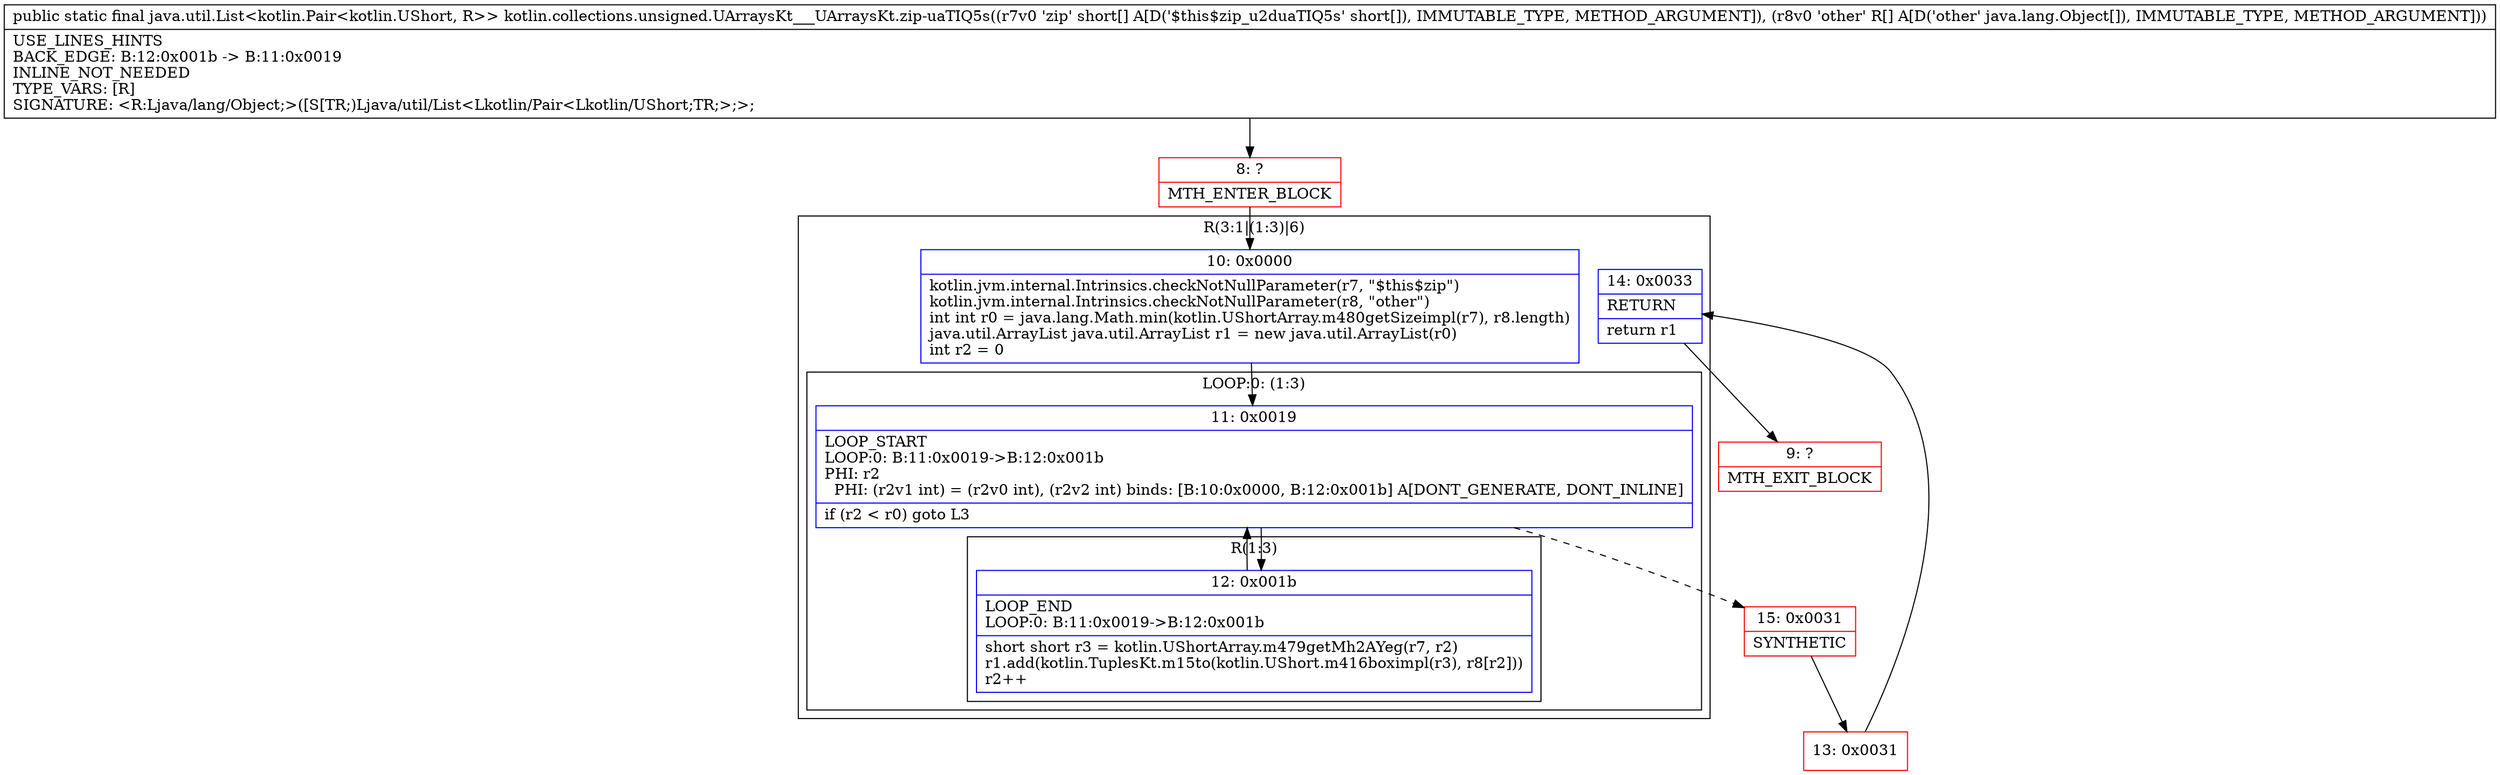 digraph "CFG forkotlin.collections.unsigned.UArraysKt___UArraysKt.zip\-uaTIQ5s([S[Ljava\/lang\/Object;)Ljava\/util\/List;" {
subgraph cluster_Region_405422389 {
label = "R(3:1|(1:3)|6)";
node [shape=record,color=blue];
Node_10 [shape=record,label="{10\:\ 0x0000|kotlin.jvm.internal.Intrinsics.checkNotNullParameter(r7, \"$this$zip\")\lkotlin.jvm.internal.Intrinsics.checkNotNullParameter(r8, \"other\")\lint int r0 = java.lang.Math.min(kotlin.UShortArray.m480getSizeimpl(r7), r8.length)\ljava.util.ArrayList java.util.ArrayList r1 = new java.util.ArrayList(r0)\lint r2 = 0\l}"];
subgraph cluster_LoopRegion_1068969691 {
label = "LOOP:0: (1:3)";
node [shape=record,color=blue];
Node_11 [shape=record,label="{11\:\ 0x0019|LOOP_START\lLOOP:0: B:11:0x0019\-\>B:12:0x001b\lPHI: r2 \l  PHI: (r2v1 int) = (r2v0 int), (r2v2 int) binds: [B:10:0x0000, B:12:0x001b] A[DONT_GENERATE, DONT_INLINE]\l|if (r2 \< r0) goto L3\l}"];
subgraph cluster_Region_634693284 {
label = "R(1:3)";
node [shape=record,color=blue];
Node_12 [shape=record,label="{12\:\ 0x001b|LOOP_END\lLOOP:0: B:11:0x0019\-\>B:12:0x001b\l|short short r3 = kotlin.UShortArray.m479getMh2AYeg(r7, r2)\lr1.add(kotlin.TuplesKt.m15to(kotlin.UShort.m416boximpl(r3), r8[r2]))\lr2++\l}"];
}
}
Node_14 [shape=record,label="{14\:\ 0x0033|RETURN\l|return r1\l}"];
}
Node_8 [shape=record,color=red,label="{8\:\ ?|MTH_ENTER_BLOCK\l}"];
Node_15 [shape=record,color=red,label="{15\:\ 0x0031|SYNTHETIC\l}"];
Node_13 [shape=record,color=red,label="{13\:\ 0x0031}"];
Node_9 [shape=record,color=red,label="{9\:\ ?|MTH_EXIT_BLOCK\l}"];
MethodNode[shape=record,label="{public static final java.util.List\<kotlin.Pair\<kotlin.UShort, R\>\> kotlin.collections.unsigned.UArraysKt___UArraysKt.zip\-uaTIQ5s((r7v0 'zip' short[] A[D('$this$zip_u2duaTIQ5s' short[]), IMMUTABLE_TYPE, METHOD_ARGUMENT]), (r8v0 'other' R[] A[D('other' java.lang.Object[]), IMMUTABLE_TYPE, METHOD_ARGUMENT]))  | USE_LINES_HINTS\lBACK_EDGE: B:12:0x001b \-\> B:11:0x0019\lINLINE_NOT_NEEDED\lTYPE_VARS: [R]\lSIGNATURE: \<R:Ljava\/lang\/Object;\>([S[TR;)Ljava\/util\/List\<Lkotlin\/Pair\<Lkotlin\/UShort;TR;\>;\>;\l}"];
MethodNode -> Node_8;Node_10 -> Node_11;
Node_11 -> Node_12;
Node_11 -> Node_15[style=dashed];
Node_12 -> Node_11;
Node_14 -> Node_9;
Node_8 -> Node_10;
Node_15 -> Node_13;
Node_13 -> Node_14;
}


